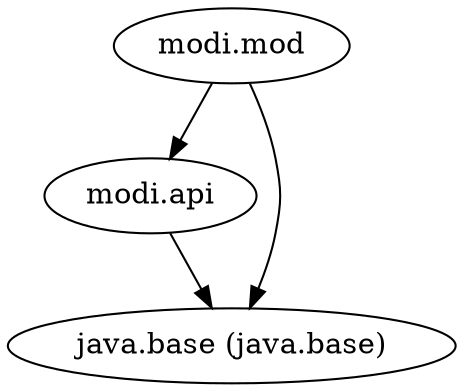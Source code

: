 digraph "summary" {
  "modi.api"                                         -> "java.base (java.base)";
  "modi.mod"                                         -> "java.base (java.base)";
  "modi.mod"                                         -> "modi.api";
}
